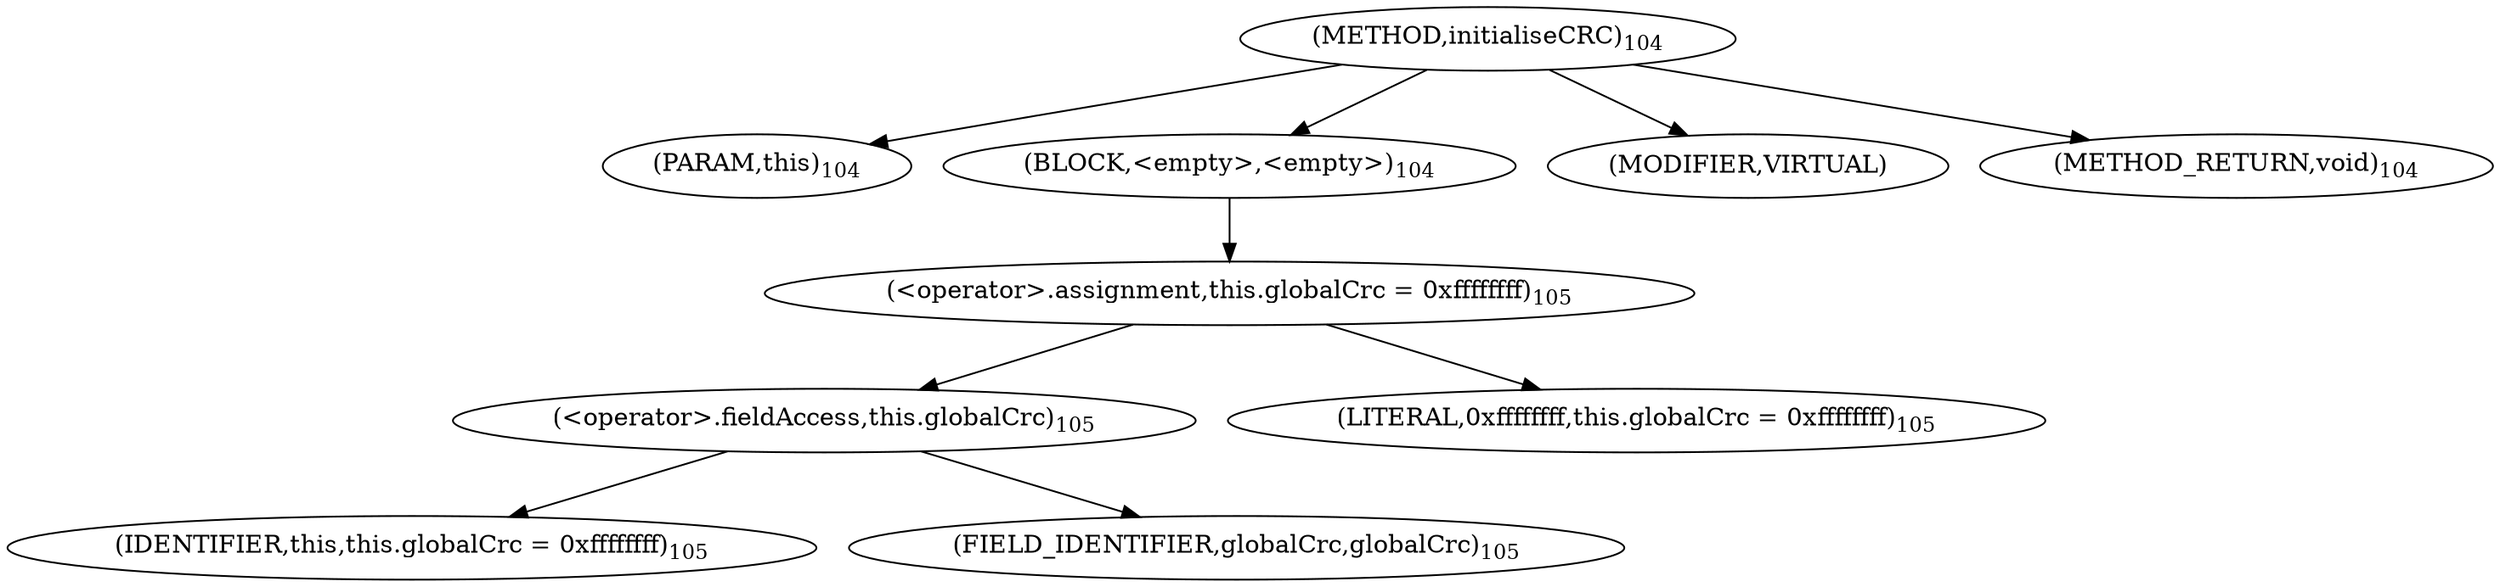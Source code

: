 digraph "initialiseCRC" {  
"35" [label = <(METHOD,initialiseCRC)<SUB>104</SUB>> ]
"36" [label = <(PARAM,this)<SUB>104</SUB>> ]
"37" [label = <(BLOCK,&lt;empty&gt;,&lt;empty&gt;)<SUB>104</SUB>> ]
"38" [label = <(&lt;operator&gt;.assignment,this.globalCrc = 0xffffffff)<SUB>105</SUB>> ]
"39" [label = <(&lt;operator&gt;.fieldAccess,this.globalCrc)<SUB>105</SUB>> ]
"40" [label = <(IDENTIFIER,this,this.globalCrc = 0xffffffff)<SUB>105</SUB>> ]
"41" [label = <(FIELD_IDENTIFIER,globalCrc,globalCrc)<SUB>105</SUB>> ]
"42" [label = <(LITERAL,0xffffffff,this.globalCrc = 0xffffffff)<SUB>105</SUB>> ]
"43" [label = <(MODIFIER,VIRTUAL)> ]
"44" [label = <(METHOD_RETURN,void)<SUB>104</SUB>> ]
  "35" -> "36" 
  "35" -> "37" 
  "35" -> "43" 
  "35" -> "44" 
  "37" -> "38" 
  "38" -> "39" 
  "38" -> "42" 
  "39" -> "40" 
  "39" -> "41" 
}
